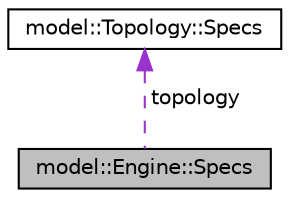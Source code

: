 digraph "model::Engine::Specs"
{
 // LATEX_PDF_SIZE
  edge [fontname="Helvetica",fontsize="10",labelfontname="Helvetica",labelfontsize="10"];
  node [fontname="Helvetica",fontsize="10",shape=record];
  Node1 [label="model::Engine::Specs",height=0.2,width=0.4,color="black", fillcolor="grey75", style="filled", fontcolor="black",tooltip=" "];
  Node2 -> Node1 [dir="back",color="darkorchid3",fontsize="10",style="dashed",label=" topology" ];
  Node2 [label="model::Topology::Specs",height=0.2,width=0.4,color="black", fillcolor="white", style="filled",URL="$classmodel_1_1Topology_1_1Specs.html",tooltip=" "];
}
